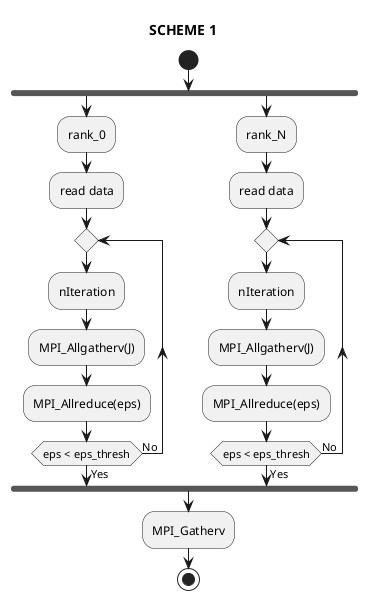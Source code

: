 @startuml
'left to right direction
' Horizontal lines: -->, <--, <-->'
title SCHEME 1
start
fork
    :rank_0;
    :read data;
repeat
    :nIteration;
    :MPI_Allgatherv(J);
    :MPI_Allreduce(eps);
repeat while (eps < eps_thresh) is (No) not (Yes)
fork again
    :rank_N;
    :read data;
repeat
    :nIteration;
    :MPI_Allgatherv(J);
    :MPI_Allreduce(eps);
repeat while (eps < eps_thresh) is (No) not (Yes)
end fork
:MPI_Gatherv;

stop

@enduml